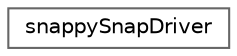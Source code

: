 digraph "Graphical Class Hierarchy"
{
 // LATEX_PDF_SIZE
  bgcolor="transparent";
  edge [fontname=Helvetica,fontsize=10,labelfontname=Helvetica,labelfontsize=10];
  node [fontname=Helvetica,fontsize=10,shape=box,height=0.2,width=0.4];
  rankdir="LR";
  Node0 [id="Node000000",label="snappySnapDriver",height=0.2,width=0.4,color="grey40", fillcolor="white", style="filled",URL="$classFoam_1_1snappySnapDriver.html",tooltip="All to do with snapping to surface."];
}

